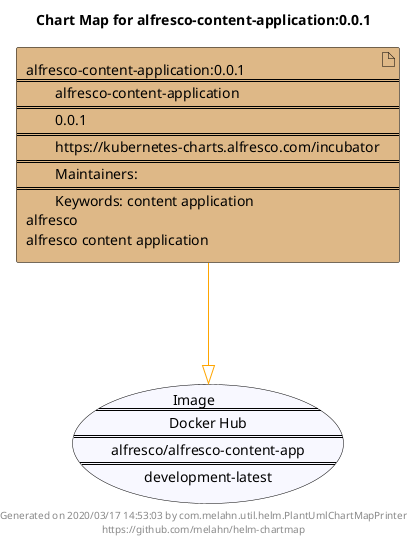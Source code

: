 @startuml
skinparam linetype ortho
skinparam backgroundColor white
skinparam usecaseBorderColor black
skinparam usecaseArrowColor LightSlateGray
skinparam artifactBorderColor black
skinparam artifactArrowColor LightSlateGray

title Chart Map for alfresco-content-application:0.0.1

'There is one referenced Helm Chart
artifact "alfresco-content-application:0.0.1\n====\n\talfresco-content-application\n====\n\t0.0.1\n====\n\thttps://kubernetes-charts.alfresco.com/incubator\n====\n\tMaintainers: \n====\n\tKeywords: content application\nalfresco\nalfresco content application" as alfresco_content_application_0_0_1 #BurlyWood

'There is one referenced Docker Image
usecase "Image\n====\n\tDocker Hub\n====\n\talfresco/alfresco-content-app\n====\n\tdevelopment-latest" as alfresco_alfresco_content_app_development_latest #GhostWhite

'Chart Dependencies
alfresco_content_application_0_0_1--[#orange]-|>alfresco_alfresco_content_app_development_latest

center footer Generated on 2020/03/17 14:53:03 by com.melahn.util.helm.PlantUmlChartMapPrinter\nhttps://github.com/melahn/helm-chartmap
@enduml
